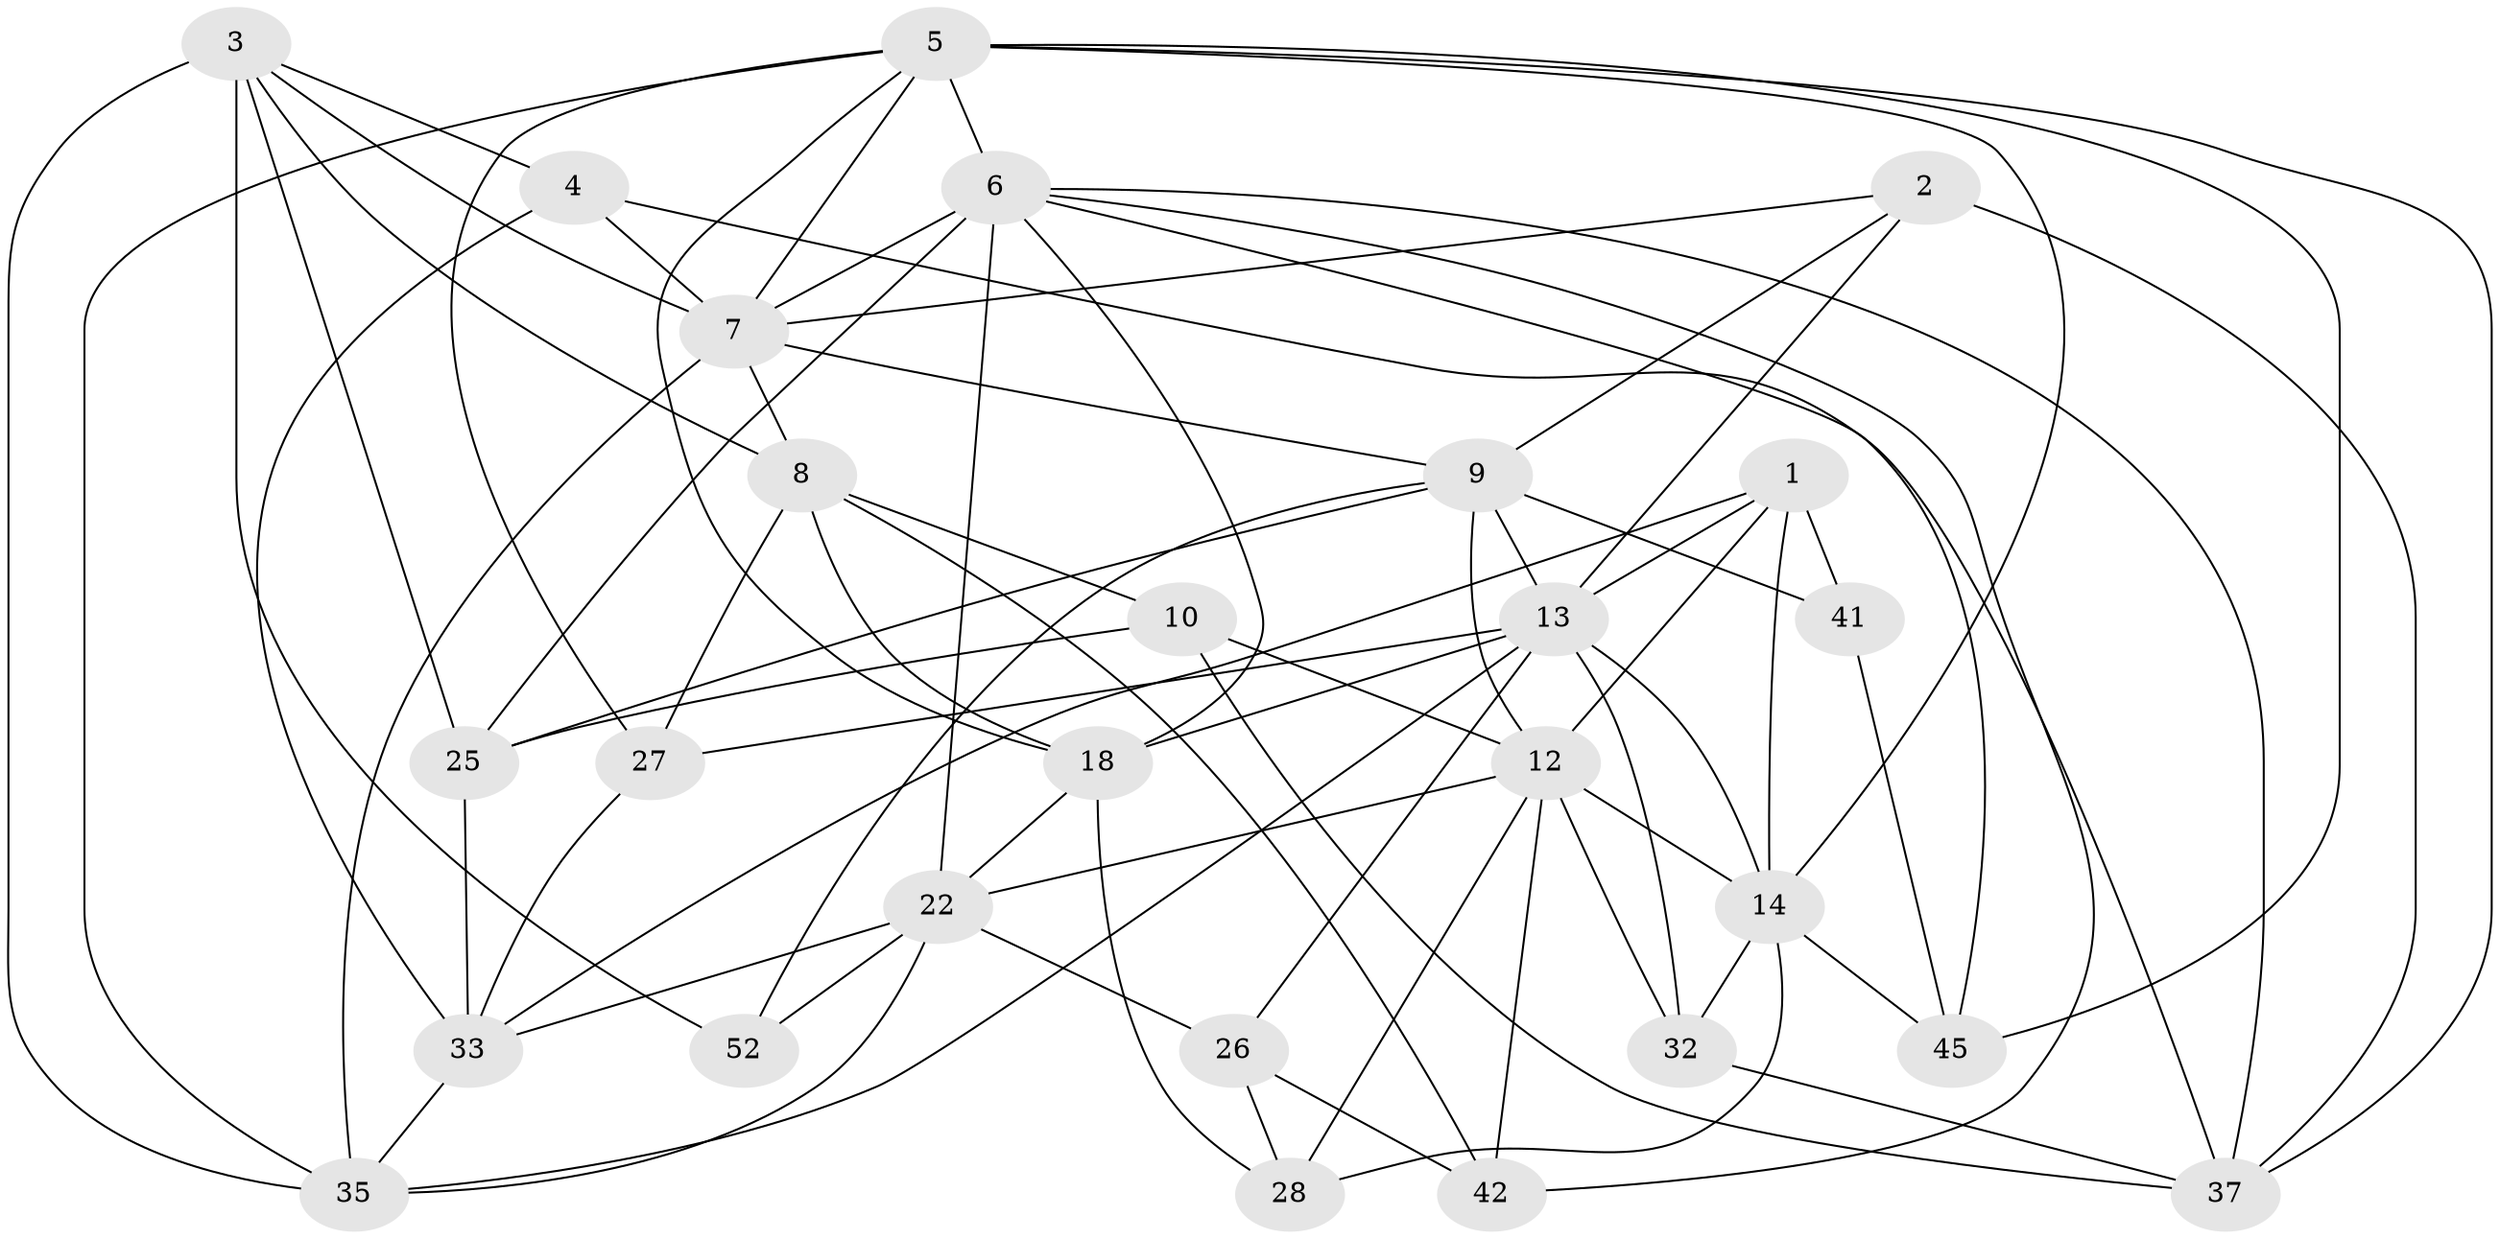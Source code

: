 // original degree distribution, {4: 1.0}
// Generated by graph-tools (version 1.1) at 2025/16/03/09/25 04:16:30]
// undirected, 27 vertices, 75 edges
graph export_dot {
graph [start="1"]
  node [color=gray90,style=filled];
  1 [super="+21"];
  2;
  3 [super="+50+15"];
  4;
  5 [super="+46+36"];
  6 [super="+19+11"];
  7 [super="+30+40+17"];
  8 [super="+24"];
  9 [super="+55+29"];
  10;
  12 [super="+44+53"];
  13 [super="+54+39"];
  14 [super="+23+16"];
  18 [super="+20"];
  22 [super="+43+34"];
  25 [super="+31"];
  26;
  27;
  28;
  32;
  33 [super="+49"];
  35 [super="+38"];
  37 [super="+48"];
  41;
  42;
  45;
  52;
  1 -- 41 [weight=2];
  1 -- 14;
  1 -- 12;
  1 -- 13;
  1 -- 33;
  2 -- 37;
  2 -- 7;
  2 -- 9;
  2 -- 13;
  3 -- 8;
  3 -- 52 [weight=2];
  3 -- 4;
  3 -- 7;
  3 -- 35;
  3 -- 25 [weight=2];
  4 -- 37;
  4 -- 33;
  4 -- 7;
  5 -- 18;
  5 -- 45;
  5 -- 14;
  5 -- 27;
  5 -- 6;
  5 -- 7;
  5 -- 37;
  5 -- 35;
  6 -- 37;
  6 -- 25;
  6 -- 42;
  6 -- 18;
  6 -- 45;
  6 -- 7 [weight=2];
  6 -- 22 [weight=2];
  7 -- 35;
  7 -- 9 [weight=2];
  7 -- 8;
  8 -- 10;
  8 -- 42;
  8 -- 27;
  8 -- 18;
  9 -- 25;
  9 -- 52;
  9 -- 12;
  9 -- 41;
  9 -- 13;
  10 -- 25;
  10 -- 37;
  10 -- 12;
  12 -- 28;
  12 -- 32;
  12 -- 42;
  12 -- 22;
  12 -- 14;
  13 -- 35;
  13 -- 14 [weight=2];
  13 -- 32;
  13 -- 18;
  13 -- 26;
  13 -- 27;
  14 -- 32;
  14 -- 45;
  14 -- 28;
  18 -- 28;
  18 -- 22;
  22 -- 26;
  22 -- 33;
  22 -- 35;
  22 -- 52;
  25 -- 33;
  26 -- 28;
  26 -- 42;
  27 -- 33;
  32 -- 37;
  33 -- 35;
  41 -- 45;
}
